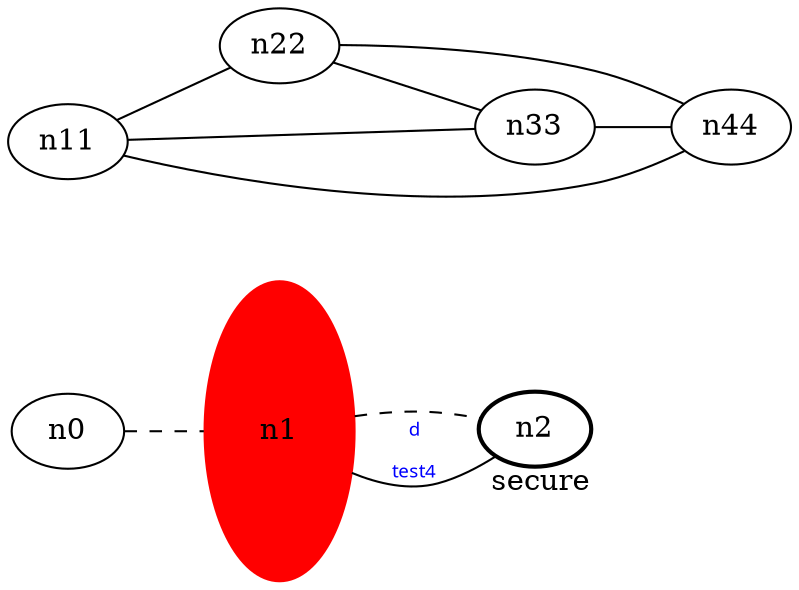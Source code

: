 graph test4 {
	rankdir=LR;
	fontcolor=blue; /* c0; c1; c0 -- c1 */
	n2 [style=dotted, fillcolor="#123456"]; // c2; c3; c2 -- c3
	n1 [height=2, width=1, color=red, style=filled];
	n2 [style=bold, xlabel="secure"];
	n0 -- n1 -- n2[style=dashed];
	n1 -- n2 [fontname="comic sans", label="d\n\l\G", fontcolor=blue, fontsize=9];
	n11 -- n22;
	n11 -- n33;
	n11 -- n44;
	n22 -- n33;
	n22 -- n44;
	n33 -- n44;
}
